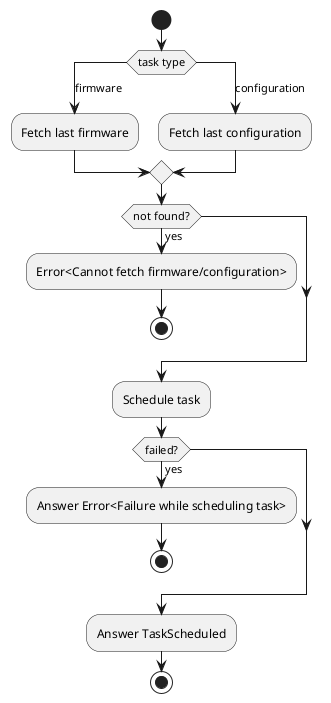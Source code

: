 @startuml
start
switch (task type)

case (firmware)
  :Fetch last firmware;

case (configuration)
  :Fetch last configuration;

endswitch

if (not found?) then (yes)
  :Error<Cannot fetch firmware/configuration>;
  stop
endif

:Schedule task;
if (failed?) then (yes)
  :Answer Error<Failure while scheduling task>;
  stop
endif

:Answer TaskScheduled;
stop
@enduml
